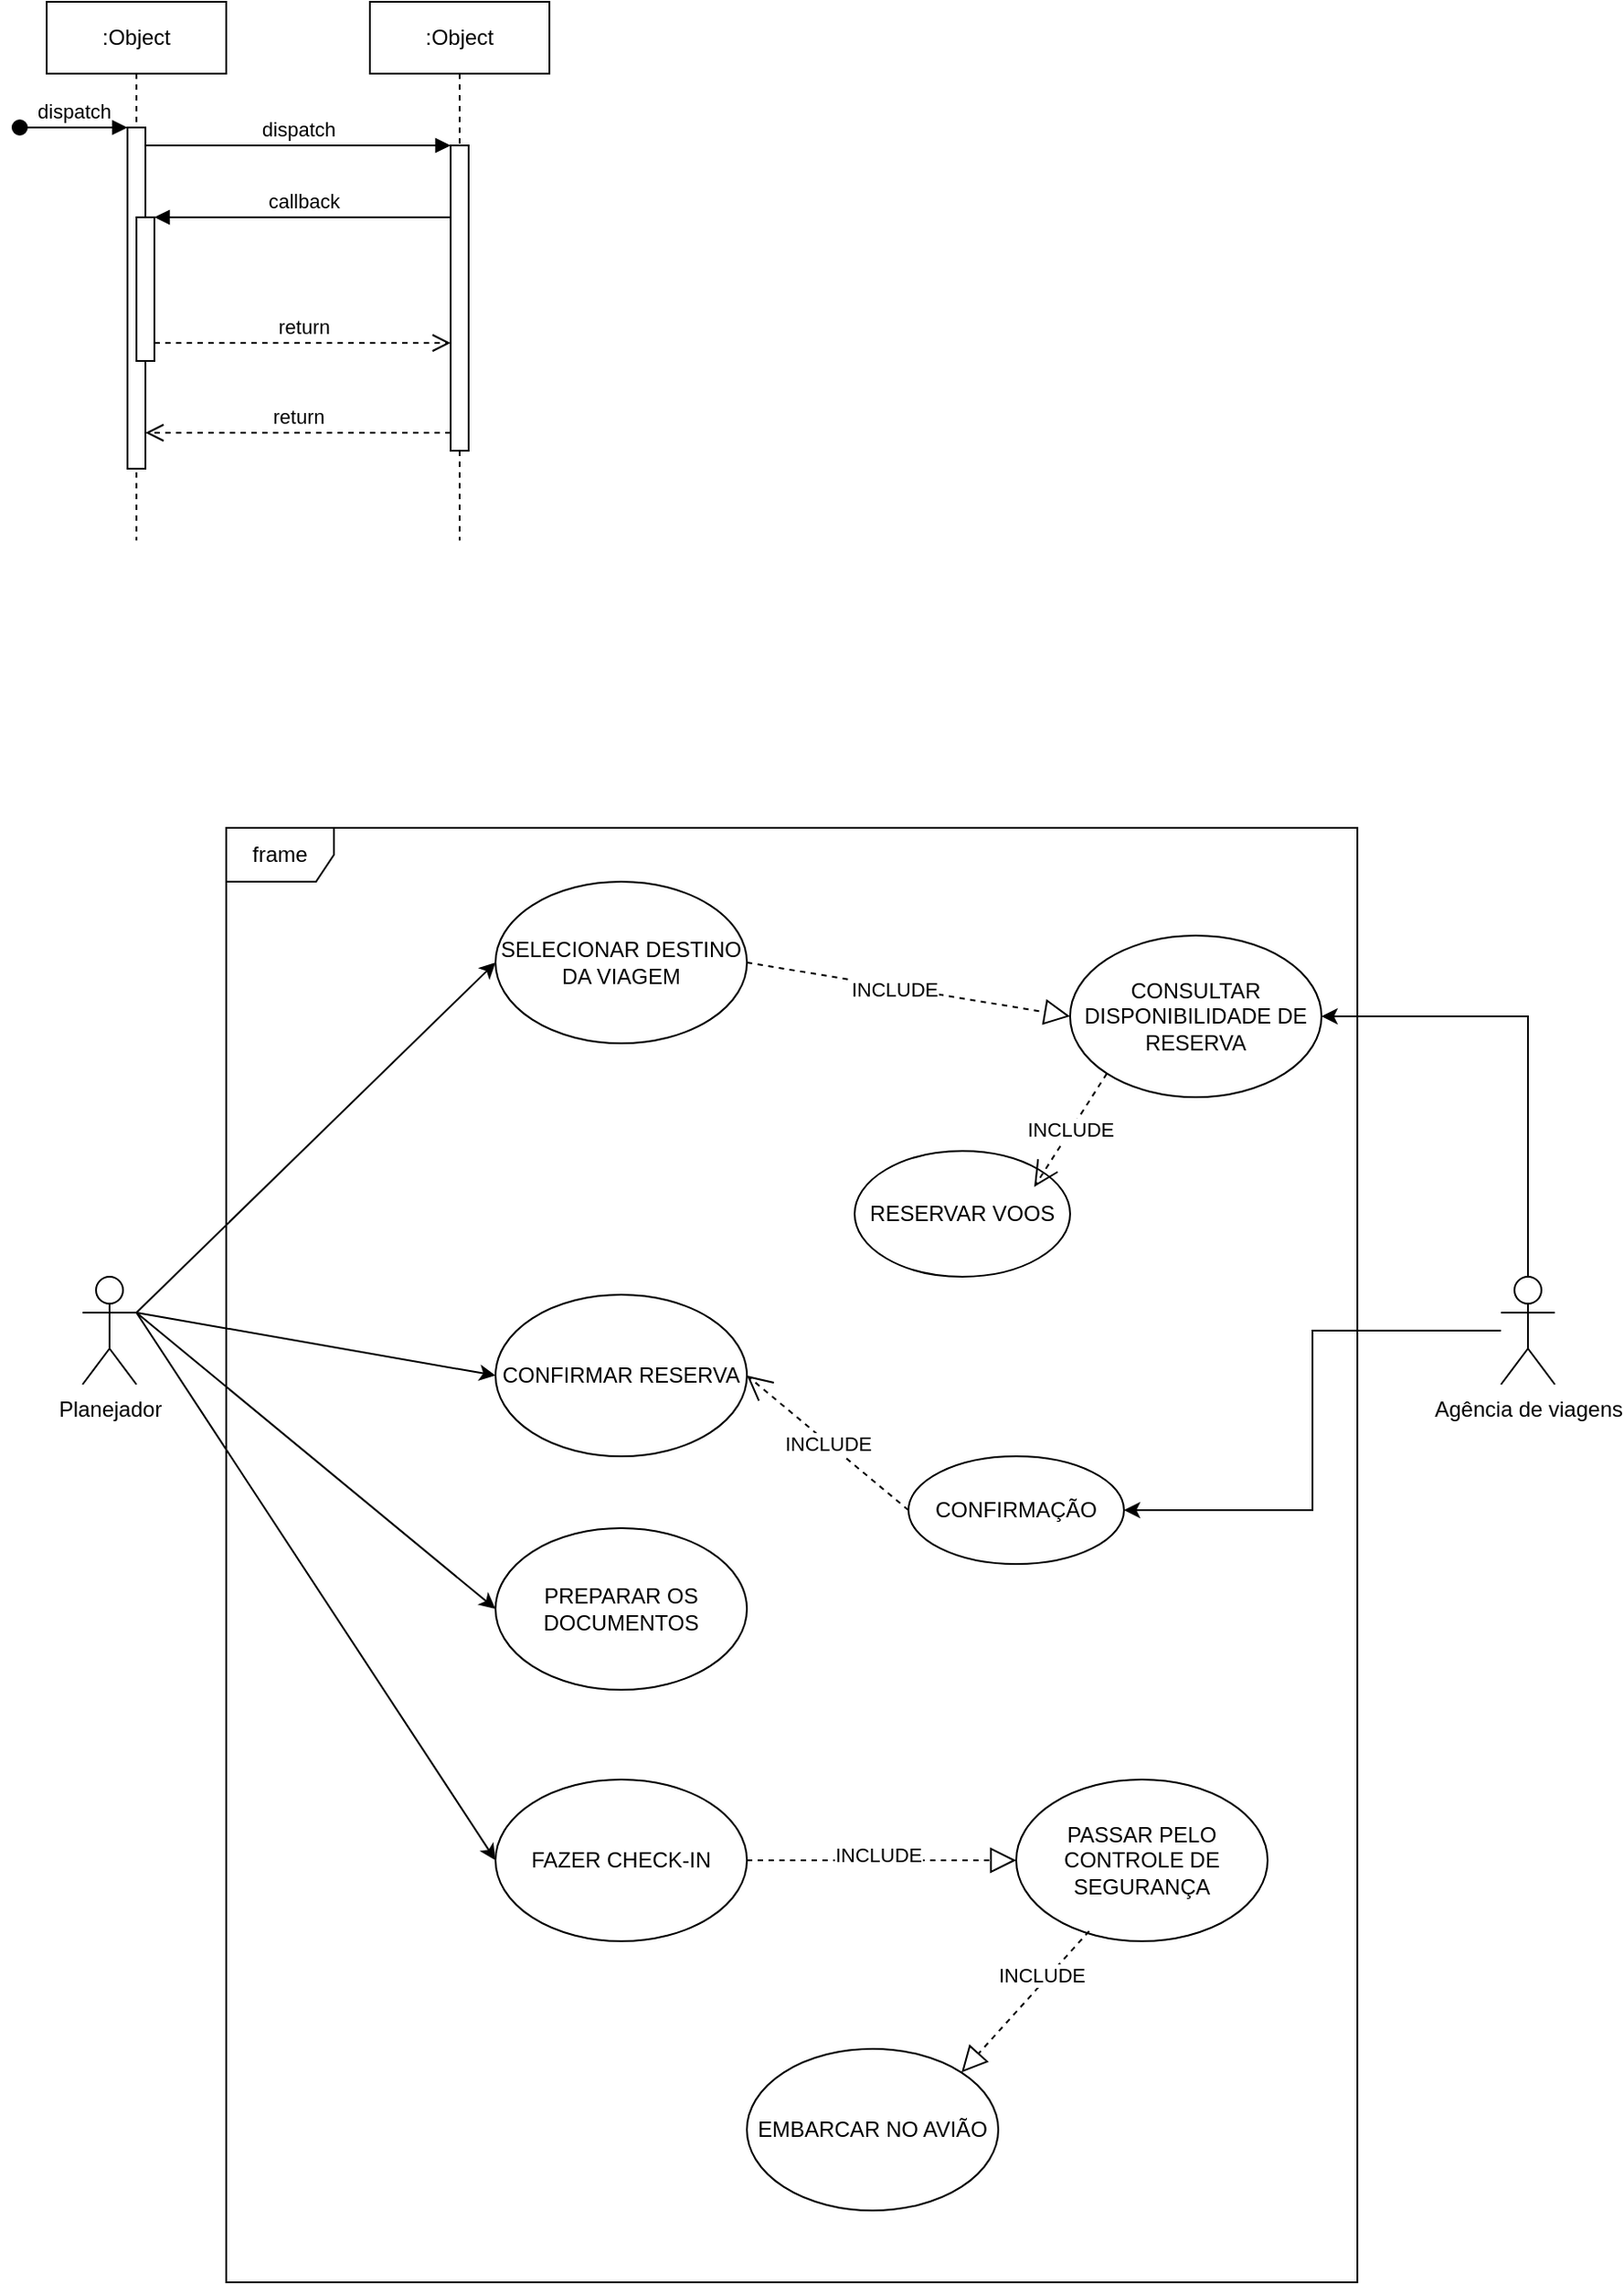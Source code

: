 <mxfile version="23.1.6" type="github">
  <diagram name="Page-1" id="2YBvvXClWsGukQMizWep">
    <mxGraphModel dx="1902" dy="808" grid="1" gridSize="10" guides="1" tooltips="1" connect="1" arrows="1" fold="1" page="1" pageScale="1" pageWidth="850" pageHeight="1100" math="0" shadow="0">
      <root>
        <mxCell id="0" />
        <mxCell id="1" parent="0" />
        <mxCell id="aM9ryv3xv72pqoxQDRHE-1" value=":Object" style="shape=umlLifeline;perimeter=lifelinePerimeter;whiteSpace=wrap;html=1;container=0;dropTarget=0;collapsible=0;recursiveResize=0;outlineConnect=0;portConstraint=eastwest;newEdgeStyle={&quot;edgeStyle&quot;:&quot;elbowEdgeStyle&quot;,&quot;elbow&quot;:&quot;vertical&quot;,&quot;curved&quot;:0,&quot;rounded&quot;:0};" parent="1" vertex="1">
          <mxGeometry x="40" y="40" width="100" height="300" as="geometry" />
        </mxCell>
        <mxCell id="aM9ryv3xv72pqoxQDRHE-2" value="" style="html=1;points=[];perimeter=orthogonalPerimeter;outlineConnect=0;targetShapes=umlLifeline;portConstraint=eastwest;newEdgeStyle={&quot;edgeStyle&quot;:&quot;elbowEdgeStyle&quot;,&quot;elbow&quot;:&quot;vertical&quot;,&quot;curved&quot;:0,&quot;rounded&quot;:0};" parent="aM9ryv3xv72pqoxQDRHE-1" vertex="1">
          <mxGeometry x="45" y="70" width="10" height="190" as="geometry" />
        </mxCell>
        <mxCell id="aM9ryv3xv72pqoxQDRHE-3" value="dispatch" style="html=1;verticalAlign=bottom;startArrow=oval;endArrow=block;startSize=8;edgeStyle=elbowEdgeStyle;elbow=vertical;curved=0;rounded=0;" parent="aM9ryv3xv72pqoxQDRHE-1" target="aM9ryv3xv72pqoxQDRHE-2" edge="1">
          <mxGeometry relative="1" as="geometry">
            <mxPoint x="-15" y="70" as="sourcePoint" />
          </mxGeometry>
        </mxCell>
        <mxCell id="aM9ryv3xv72pqoxQDRHE-4" value="" style="html=1;points=[];perimeter=orthogonalPerimeter;outlineConnect=0;targetShapes=umlLifeline;portConstraint=eastwest;newEdgeStyle={&quot;edgeStyle&quot;:&quot;elbowEdgeStyle&quot;,&quot;elbow&quot;:&quot;vertical&quot;,&quot;curved&quot;:0,&quot;rounded&quot;:0};" parent="aM9ryv3xv72pqoxQDRHE-1" vertex="1">
          <mxGeometry x="50" y="120" width="10" height="80" as="geometry" />
        </mxCell>
        <mxCell id="aM9ryv3xv72pqoxQDRHE-5" value=":Object" style="shape=umlLifeline;perimeter=lifelinePerimeter;whiteSpace=wrap;html=1;container=0;dropTarget=0;collapsible=0;recursiveResize=0;outlineConnect=0;portConstraint=eastwest;newEdgeStyle={&quot;edgeStyle&quot;:&quot;elbowEdgeStyle&quot;,&quot;elbow&quot;:&quot;vertical&quot;,&quot;curved&quot;:0,&quot;rounded&quot;:0};" parent="1" vertex="1">
          <mxGeometry x="220" y="40" width="100" height="300" as="geometry" />
        </mxCell>
        <mxCell id="aM9ryv3xv72pqoxQDRHE-6" value="" style="html=1;points=[];perimeter=orthogonalPerimeter;outlineConnect=0;targetShapes=umlLifeline;portConstraint=eastwest;newEdgeStyle={&quot;edgeStyle&quot;:&quot;elbowEdgeStyle&quot;,&quot;elbow&quot;:&quot;vertical&quot;,&quot;curved&quot;:0,&quot;rounded&quot;:0};" parent="aM9ryv3xv72pqoxQDRHE-5" vertex="1">
          <mxGeometry x="45" y="80" width="10" height="170" as="geometry" />
        </mxCell>
        <mxCell id="aM9ryv3xv72pqoxQDRHE-7" value="dispatch" style="html=1;verticalAlign=bottom;endArrow=block;edgeStyle=elbowEdgeStyle;elbow=vertical;curved=0;rounded=0;" parent="1" source="aM9ryv3xv72pqoxQDRHE-2" target="aM9ryv3xv72pqoxQDRHE-6" edge="1">
          <mxGeometry relative="1" as="geometry">
            <mxPoint x="195" y="130" as="sourcePoint" />
            <Array as="points">
              <mxPoint x="180" y="120" />
            </Array>
          </mxGeometry>
        </mxCell>
        <mxCell id="aM9ryv3xv72pqoxQDRHE-8" value="return" style="html=1;verticalAlign=bottom;endArrow=open;dashed=1;endSize=8;edgeStyle=elbowEdgeStyle;elbow=vertical;curved=0;rounded=0;" parent="1" source="aM9ryv3xv72pqoxQDRHE-6" target="aM9ryv3xv72pqoxQDRHE-2" edge="1">
          <mxGeometry relative="1" as="geometry">
            <mxPoint x="195" y="205" as="targetPoint" />
            <Array as="points">
              <mxPoint x="190" y="280" />
            </Array>
          </mxGeometry>
        </mxCell>
        <mxCell id="aM9ryv3xv72pqoxQDRHE-9" value="callback" style="html=1;verticalAlign=bottom;endArrow=block;edgeStyle=elbowEdgeStyle;elbow=vertical;curved=0;rounded=0;" parent="1" source="aM9ryv3xv72pqoxQDRHE-6" target="aM9ryv3xv72pqoxQDRHE-4" edge="1">
          <mxGeometry relative="1" as="geometry">
            <mxPoint x="175" y="160" as="sourcePoint" />
            <Array as="points">
              <mxPoint x="190" y="160" />
            </Array>
          </mxGeometry>
        </mxCell>
        <mxCell id="aM9ryv3xv72pqoxQDRHE-10" value="return" style="html=1;verticalAlign=bottom;endArrow=open;dashed=1;endSize=8;edgeStyle=elbowEdgeStyle;elbow=vertical;curved=0;rounded=0;" parent="1" source="aM9ryv3xv72pqoxQDRHE-4" target="aM9ryv3xv72pqoxQDRHE-6" edge="1">
          <mxGeometry relative="1" as="geometry">
            <mxPoint x="175" y="235" as="targetPoint" />
            <Array as="points">
              <mxPoint x="180" y="230" />
            </Array>
          </mxGeometry>
        </mxCell>
        <mxCell id="GWX-clTnrMnO6bSCdka6-1" value="Planejador&lt;div&gt;&lt;br/&gt;&lt;/div&gt;" style="shape=umlActor;verticalLabelPosition=bottom;verticalAlign=top;html=1;outlineConnect=0;" vertex="1" parent="1">
          <mxGeometry x="60" y="750" width="30" height="60" as="geometry" />
        </mxCell>
        <mxCell id="GWX-clTnrMnO6bSCdka6-2" value="SELECIONAR DESTINO DA VIAGEM" style="ellipse;whiteSpace=wrap;html=1;" vertex="1" parent="1">
          <mxGeometry x="290" y="530" width="140" height="90" as="geometry" />
        </mxCell>
        <mxCell id="GWX-clTnrMnO6bSCdka6-11" style="edgeStyle=orthogonalEdgeStyle;rounded=0;orthogonalLoop=1;jettySize=auto;html=1;exitX=0.5;exitY=0;exitDx=0;exitDy=0;exitPerimeter=0;entryX=1;entryY=0.5;entryDx=0;entryDy=0;" edge="1" parent="1" source="GWX-clTnrMnO6bSCdka6-3" target="GWX-clTnrMnO6bSCdka6-9">
          <mxGeometry relative="1" as="geometry" />
        </mxCell>
        <mxCell id="GWX-clTnrMnO6bSCdka6-42" style="edgeStyle=orthogonalEdgeStyle;rounded=0;orthogonalLoop=1;jettySize=auto;html=1;entryX=1;entryY=0.5;entryDx=0;entryDy=0;" edge="1" parent="1" source="GWX-clTnrMnO6bSCdka6-3" target="GWX-clTnrMnO6bSCdka6-21">
          <mxGeometry relative="1" as="geometry" />
        </mxCell>
        <mxCell id="GWX-clTnrMnO6bSCdka6-3" value="Agência de viagens" style="shape=umlActor;verticalLabelPosition=bottom;verticalAlign=top;html=1;outlineConnect=0;" vertex="1" parent="1">
          <mxGeometry x="850" y="750" width="30" height="60" as="geometry" />
        </mxCell>
        <mxCell id="GWX-clTnrMnO6bSCdka6-9" value="CONSULTAR DISPONIBILIDADE DE RESERVA" style="ellipse;whiteSpace=wrap;html=1;" vertex="1" parent="1">
          <mxGeometry x="610" y="560" width="140" height="90" as="geometry" />
        </mxCell>
        <mxCell id="GWX-clTnrMnO6bSCdka6-15" value="" style="endArrow=block;dashed=1;endFill=0;endSize=12;html=1;rounded=0;exitX=1;exitY=0.5;exitDx=0;exitDy=0;entryX=0;entryY=0.5;entryDx=0;entryDy=0;" edge="1" parent="1" source="GWX-clTnrMnO6bSCdka6-2" target="GWX-clTnrMnO6bSCdka6-9">
          <mxGeometry width="160" relative="1" as="geometry">
            <mxPoint x="420" y="740" as="sourcePoint" />
            <mxPoint x="580" y="740" as="targetPoint" />
          </mxGeometry>
        </mxCell>
        <mxCell id="GWX-clTnrMnO6bSCdka6-16" value="INCLUDE" style="edgeLabel;html=1;align=center;verticalAlign=middle;resizable=0;points=[];" vertex="1" connectable="0" parent="GWX-clTnrMnO6bSCdka6-15">
          <mxGeometry x="-0.086" y="-1" relative="1" as="geometry">
            <mxPoint as="offset" />
          </mxGeometry>
        </mxCell>
        <mxCell id="GWX-clTnrMnO6bSCdka6-18" value="RESERVAR VOOS" style="ellipse;whiteSpace=wrap;html=1;" vertex="1" parent="1">
          <mxGeometry x="490" y="680" width="120" height="70" as="geometry" />
        </mxCell>
        <mxCell id="GWX-clTnrMnO6bSCdka6-19" value="INCLUDE" style="endArrow=open;endSize=12;dashed=1;html=1;rounded=0;exitX=0;exitY=1;exitDx=0;exitDy=0;" edge="1" parent="1" source="GWX-clTnrMnO6bSCdka6-9">
          <mxGeometry width="160" relative="1" as="geometry">
            <mxPoint x="400" y="750" as="sourcePoint" />
            <mxPoint x="590" y="700" as="targetPoint" />
          </mxGeometry>
        </mxCell>
        <mxCell id="GWX-clTnrMnO6bSCdka6-20" value="CONFIRMAR RESERVA" style="ellipse;whiteSpace=wrap;html=1;" vertex="1" parent="1">
          <mxGeometry x="290" y="760" width="140" height="90" as="geometry" />
        </mxCell>
        <mxCell id="GWX-clTnrMnO6bSCdka6-21" value="CONFIRMAÇÃO" style="ellipse;whiteSpace=wrap;html=1;" vertex="1" parent="1">
          <mxGeometry x="520" y="850" width="120" height="60" as="geometry" />
        </mxCell>
        <mxCell id="GWX-clTnrMnO6bSCdka6-22" value="INCLUDE" style="endArrow=open;endSize=12;dashed=1;html=1;rounded=0;entryX=1;entryY=0.5;entryDx=0;entryDy=0;exitX=0;exitY=0.5;exitDx=0;exitDy=0;" edge="1" parent="1" source="GWX-clTnrMnO6bSCdka6-21" target="GWX-clTnrMnO6bSCdka6-20">
          <mxGeometry width="160" relative="1" as="geometry">
            <mxPoint x="400" y="760" as="sourcePoint" />
            <mxPoint x="520" y="880" as="targetPoint" />
          </mxGeometry>
        </mxCell>
        <mxCell id="GWX-clTnrMnO6bSCdka6-24" value="PREPARAR OS DOCUMENTOS" style="ellipse;whiteSpace=wrap;html=1;" vertex="1" parent="1">
          <mxGeometry x="290" y="890" width="140" height="90" as="geometry" />
        </mxCell>
        <mxCell id="GWX-clTnrMnO6bSCdka6-27" value="" style="endArrow=classic;html=1;rounded=0;exitX=1;exitY=0.333;exitDx=0;exitDy=0;exitPerimeter=0;entryX=0;entryY=0.5;entryDx=0;entryDy=0;" edge="1" parent="1" source="GWX-clTnrMnO6bSCdka6-1" target="GWX-clTnrMnO6bSCdka6-2">
          <mxGeometry width="50" height="50" relative="1" as="geometry">
            <mxPoint x="600" y="790" as="sourcePoint" />
            <mxPoint x="650" y="740" as="targetPoint" />
          </mxGeometry>
        </mxCell>
        <mxCell id="GWX-clTnrMnO6bSCdka6-28" value="" style="endArrow=classic;html=1;rounded=0;exitX=1;exitY=0.333;exitDx=0;exitDy=0;exitPerimeter=0;entryX=0;entryY=0.5;entryDx=0;entryDy=0;" edge="1" parent="1" source="GWX-clTnrMnO6bSCdka6-1" target="GWX-clTnrMnO6bSCdka6-20">
          <mxGeometry width="50" height="50" relative="1" as="geometry">
            <mxPoint x="100" y="780" as="sourcePoint" />
            <mxPoint x="300" y="585" as="targetPoint" />
          </mxGeometry>
        </mxCell>
        <mxCell id="GWX-clTnrMnO6bSCdka6-29" value="" style="endArrow=classic;html=1;rounded=0;exitX=1;exitY=0.333;exitDx=0;exitDy=0;exitPerimeter=0;entryX=0;entryY=0.5;entryDx=0;entryDy=0;" edge="1" parent="1" source="GWX-clTnrMnO6bSCdka6-1" target="GWX-clTnrMnO6bSCdka6-24">
          <mxGeometry width="50" height="50" relative="1" as="geometry">
            <mxPoint x="100" y="780" as="sourcePoint" />
            <mxPoint x="300" y="815" as="targetPoint" />
          </mxGeometry>
        </mxCell>
        <mxCell id="GWX-clTnrMnO6bSCdka6-30" value="FAZER CHECK-IN" style="ellipse;whiteSpace=wrap;html=1;" vertex="1" parent="1">
          <mxGeometry x="290" y="1030" width="140" height="90" as="geometry" />
        </mxCell>
        <mxCell id="GWX-clTnrMnO6bSCdka6-31" value="PASSAR PELO CONTROLE DE SEGURANÇA" style="ellipse;whiteSpace=wrap;html=1;" vertex="1" parent="1">
          <mxGeometry x="580" y="1030" width="140" height="90" as="geometry" />
        </mxCell>
        <mxCell id="GWX-clTnrMnO6bSCdka6-32" value="EMBARCAR NO AVIÃO" style="ellipse;whiteSpace=wrap;html=1;" vertex="1" parent="1">
          <mxGeometry x="430" y="1180" width="140" height="90" as="geometry" />
        </mxCell>
        <mxCell id="GWX-clTnrMnO6bSCdka6-33" value="" style="endArrow=classic;html=1;rounded=0;exitX=1;exitY=0.333;exitDx=0;exitDy=0;exitPerimeter=0;entryX=0;entryY=0.5;entryDx=0;entryDy=0;" edge="1" parent="1" source="GWX-clTnrMnO6bSCdka6-1" target="GWX-clTnrMnO6bSCdka6-30">
          <mxGeometry width="50" height="50" relative="1" as="geometry">
            <mxPoint x="100" y="780" as="sourcePoint" />
            <mxPoint x="300" y="945" as="targetPoint" />
          </mxGeometry>
        </mxCell>
        <mxCell id="GWX-clTnrMnO6bSCdka6-34" value="" style="endArrow=block;dashed=1;endFill=0;endSize=12;html=1;rounded=0;exitX=1;exitY=0.5;exitDx=0;exitDy=0;" edge="1" parent="1" source="GWX-clTnrMnO6bSCdka6-30" target="GWX-clTnrMnO6bSCdka6-31">
          <mxGeometry width="160" relative="1" as="geometry">
            <mxPoint x="550" y="1120" as="sourcePoint" />
            <mxPoint x="710" y="1120" as="targetPoint" />
          </mxGeometry>
        </mxCell>
        <mxCell id="GWX-clTnrMnO6bSCdka6-36" value="INCLUDE" style="edgeLabel;html=1;align=center;verticalAlign=middle;resizable=0;points=[];" vertex="1" connectable="0" parent="GWX-clTnrMnO6bSCdka6-34">
          <mxGeometry x="-0.035" y="3" relative="1" as="geometry">
            <mxPoint as="offset" />
          </mxGeometry>
        </mxCell>
        <mxCell id="GWX-clTnrMnO6bSCdka6-35" value="" style="endArrow=block;dashed=1;endFill=0;endSize=12;html=1;rounded=0;exitX=0.29;exitY=0.938;exitDx=0;exitDy=0;entryX=1;entryY=0;entryDx=0;entryDy=0;exitPerimeter=0;" edge="1" parent="1" source="GWX-clTnrMnO6bSCdka6-31" target="GWX-clTnrMnO6bSCdka6-32">
          <mxGeometry width="160" relative="1" as="geometry">
            <mxPoint x="440" y="1085" as="sourcePoint" />
            <mxPoint x="590" y="1085" as="targetPoint" />
          </mxGeometry>
        </mxCell>
        <mxCell id="GWX-clTnrMnO6bSCdka6-37" value="INCLUDE" style="edgeLabel;html=1;align=center;verticalAlign=middle;resizable=0;points=[];" vertex="1" connectable="0" parent="GWX-clTnrMnO6bSCdka6-35">
          <mxGeometry x="-0.321" y="-4" relative="1" as="geometry">
            <mxPoint as="offset" />
          </mxGeometry>
        </mxCell>
        <mxCell id="GWX-clTnrMnO6bSCdka6-41" value="frame" style="shape=umlFrame;whiteSpace=wrap;html=1;pointerEvents=0;" vertex="1" parent="1">
          <mxGeometry x="140" y="500" width="630" height="810" as="geometry" />
        </mxCell>
      </root>
    </mxGraphModel>
  </diagram>
</mxfile>
